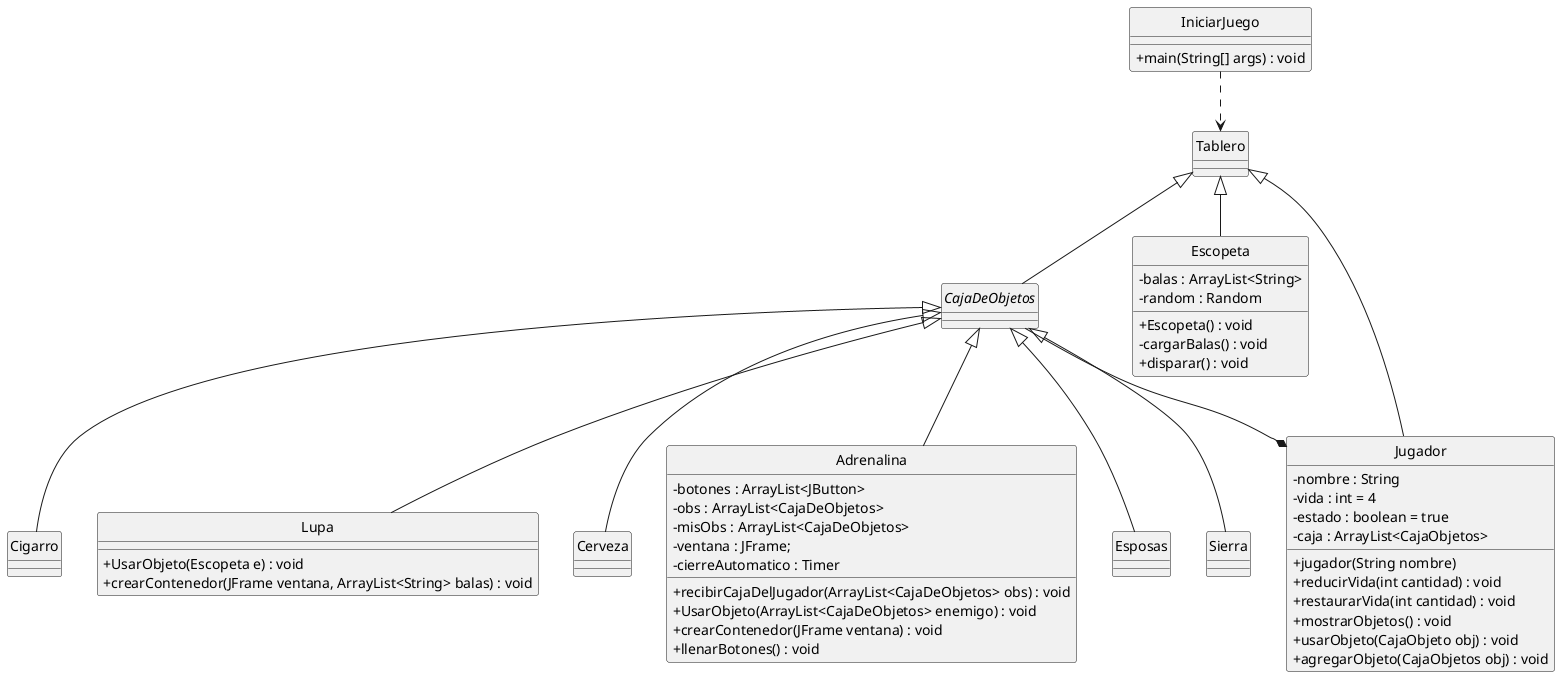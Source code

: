 @startuml
skinparam classAttributeIconSize 0

hide class circle
hide interface circle
hide abstract circle

class Tablero {

}

abstract class CajaDeObjetos extends Tablero{

}

class Escopeta extends Tablero {
    - balas : ArrayList<String>
    - random : Random
    + Escopeta() : void
    - cargarBalas() : void
    + disparar() : void
}

class Jugador extends Tablero {
    - nombre : String
    - vida : int = 4
    - estado : boolean = true
    - caja : ArrayList<CajaObjetos>
    + jugador(String nombre)
    + reducirVida(int cantidad) : void
    + restaurarVida(int cantidad) : void
    + mostrarObjetos() : void
    + usarObjeto(CajaObjeto obj) : void
    + agregarObjeto(CajaObjetos obj) : void
}

class Cigarro extends CajaDeObjetos {
    
}

class Lupa extends CajaDeObjetos {
    + UsarObjeto(Escopeta e) : void
    + crearContenedor(JFrame ventana, ArrayList<String> balas) : void
}

class Cerveza extends CajaDeObjetos {

}

class Adrenalina extends CajaDeObjetos {
    - botones : ArrayList<JButton>
    - obs : ArrayList<CajaDeObjetos>
    - misObs : ArrayList<CajaDeObjetos>
    - ventana : JFrame; 
    - cierreAutomatico : Timer
    + recibirCajaDelJugador(ArrayList<CajaDeObjetos> obs) : void
    + UsarObjeto(ArrayList<CajaDeObjetos> enemigo) : void
    + crearContenedor(JFrame ventana) : void
    + llenarBotones() : void
}

class Esposas extends CajaDeObjetos {

}

class Sierra extends CajaDeObjetos {

}

class IniciarJuego {
    + main(String[] args) : void
}
IniciarJuego ..> Tablero
CajaDeObjetos --* Jugador
@enduml
